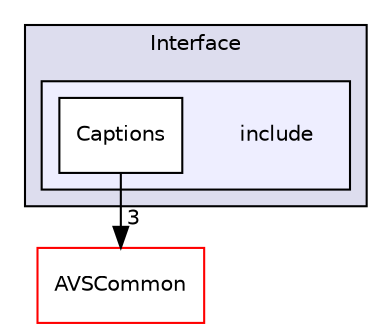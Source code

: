 digraph "/workplace/avs-device-sdk/Captions/Interface/include" {
  compound=true
  node [ fontsize="10", fontname="Helvetica"];
  edge [ labelfontsize="10", labelfontname="Helvetica"];
  subgraph clusterdir_84d366bf3e804ad2ebf34dfa9ac34410 {
    graph [ bgcolor="#ddddee", pencolor="black", label="Interface" fontname="Helvetica", fontsize="10", URL="dir_84d366bf3e804ad2ebf34dfa9ac34410.html"]
  subgraph clusterdir_8e66a004f8be64c7ee13a362fe0e9b56 {
    graph [ bgcolor="#eeeeff", pencolor="black", label="" URL="dir_8e66a004f8be64c7ee13a362fe0e9b56.html"];
    dir_8e66a004f8be64c7ee13a362fe0e9b56 [shape=plaintext label="include"];
    dir_1806076e2ced78e41b4de50d5b1a6916 [shape=box label="Captions" color="black" fillcolor="white" style="filled" URL="dir_1806076e2ced78e41b4de50d5b1a6916.html"];
  }
  }
  dir_13e65effb2bde530b17b3d5eefcd0266 [shape=box label="AVSCommon" fillcolor="white" style="filled" color="red" URL="dir_13e65effb2bde530b17b3d5eefcd0266.html"];
  dir_1806076e2ced78e41b4de50d5b1a6916->dir_13e65effb2bde530b17b3d5eefcd0266 [headlabel="3", labeldistance=1.5 headhref="dir_000447_000017.html"];
}
